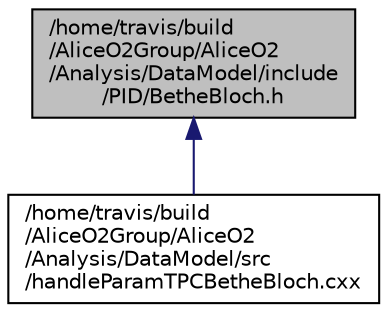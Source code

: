 digraph "/home/travis/build/AliceO2Group/AliceO2/Analysis/DataModel/include/PID/BetheBloch.h"
{
 // INTERACTIVE_SVG=YES
  bgcolor="transparent";
  edge [fontname="Helvetica",fontsize="10",labelfontname="Helvetica",labelfontsize="10"];
  node [fontname="Helvetica",fontsize="10",shape=record];
  Node52 [label="/home/travis/build\l/AliceO2Group/AliceO2\l/Analysis/DataModel/include\l/PID/BetheBloch.h",height=0.2,width=0.4,color="black", fillcolor="grey75", style="filled", fontcolor="black"];
  Node52 -> Node53 [dir="back",color="midnightblue",fontsize="10",style="solid",fontname="Helvetica"];
  Node53 [label="/home/travis/build\l/AliceO2Group/AliceO2\l/Analysis/DataModel/src\l/handleParamTPCBetheBloch.cxx",height=0.2,width=0.4,color="black",URL="$d1/dc6/handleParamTPCBetheBloch_8cxx.html",tooltip="A simple tool to produce Bethe Bloch parametrization objects for the TPC PID Response. "];
}
